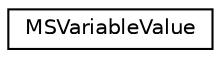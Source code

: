 digraph "Graphical Class Hierarchy"
{
  edge [fontname="Helvetica",fontsize="10",labelfontname="Helvetica",labelfontsize="10"];
  node [fontname="Helvetica",fontsize="10",shape=record];
  rankdir="LR";
  Node1 [label="MSVariableValue",height=0.2,width=0.4,color="black", fillcolor="white", style="filled",URL="$struct_m_s_variable_value.html",tooltip="MSVariableValue. "];
}
